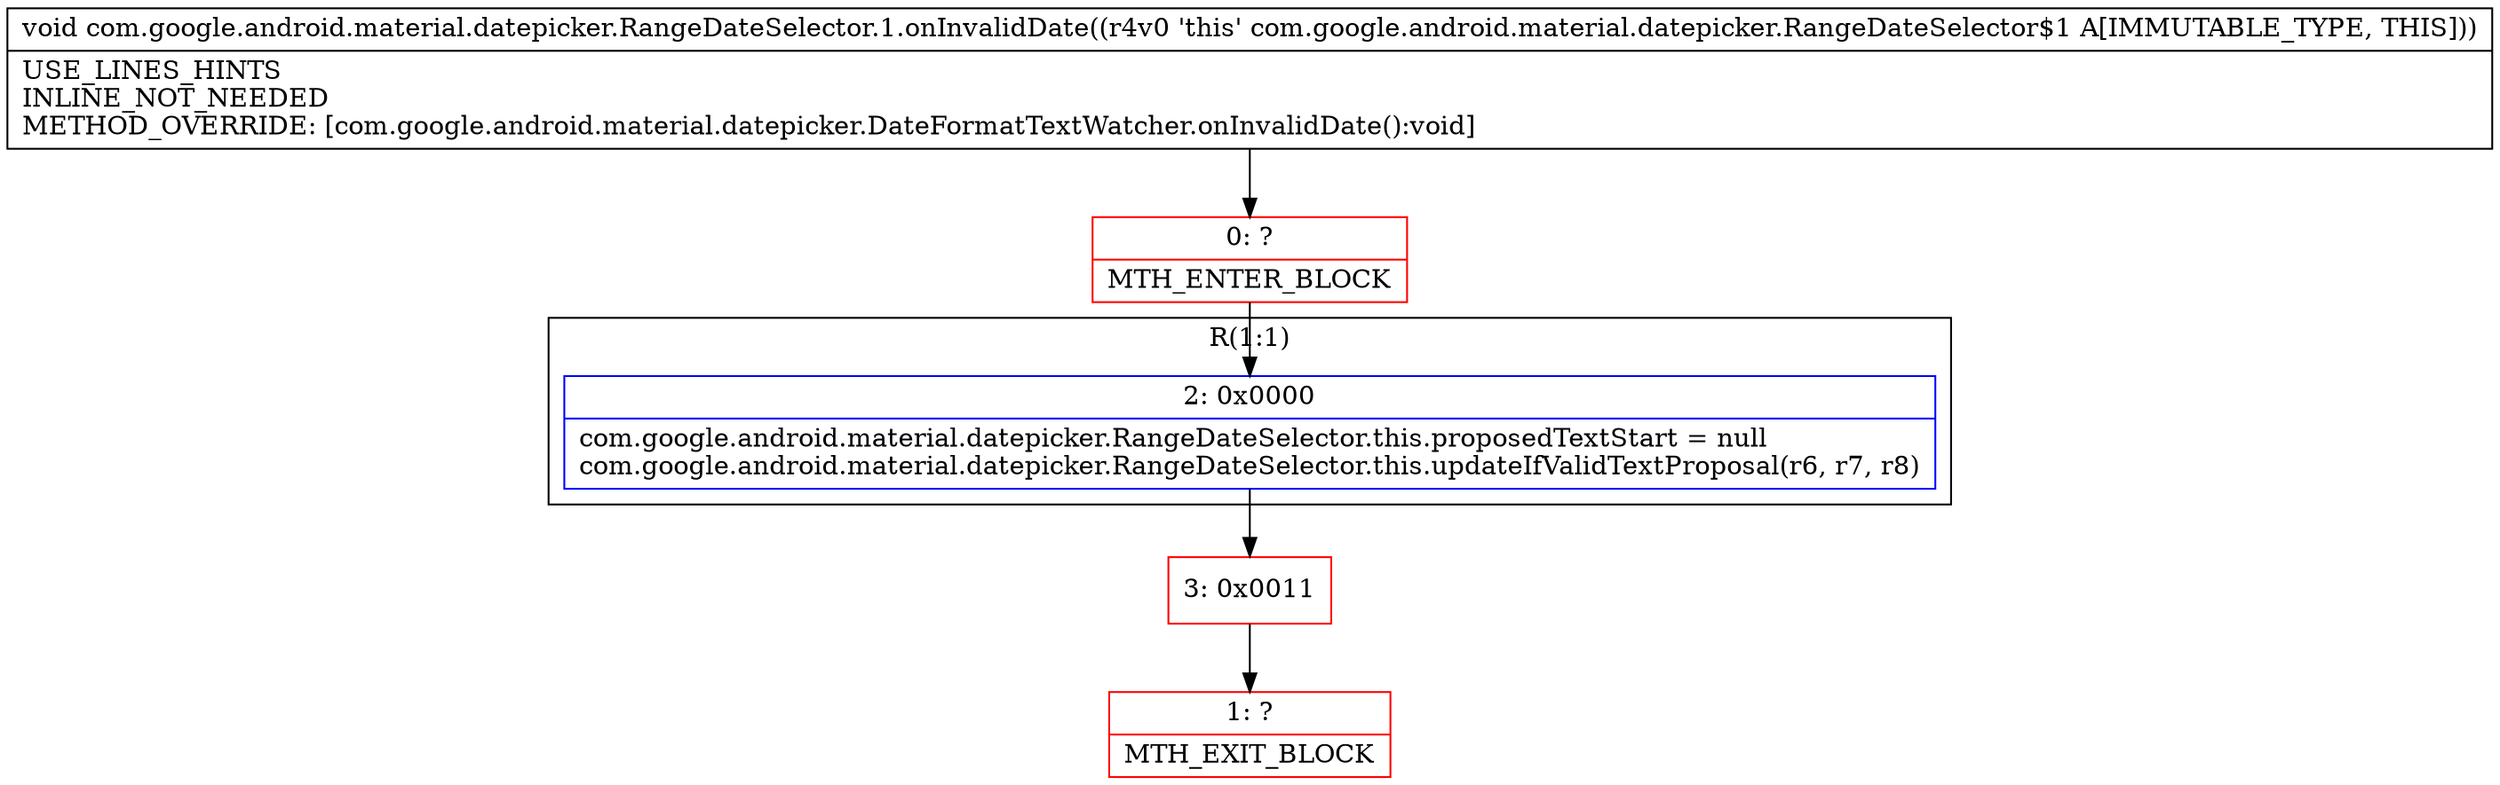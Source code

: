 digraph "CFG forcom.google.android.material.datepicker.RangeDateSelector.1.onInvalidDate()V" {
subgraph cluster_Region_1746791906 {
label = "R(1:1)";
node [shape=record,color=blue];
Node_2 [shape=record,label="{2\:\ 0x0000|com.google.android.material.datepicker.RangeDateSelector.this.proposedTextStart = null\lcom.google.android.material.datepicker.RangeDateSelector.this.updateIfValidTextProposal(r6, r7, r8)\l}"];
}
Node_0 [shape=record,color=red,label="{0\:\ ?|MTH_ENTER_BLOCK\l}"];
Node_3 [shape=record,color=red,label="{3\:\ 0x0011}"];
Node_1 [shape=record,color=red,label="{1\:\ ?|MTH_EXIT_BLOCK\l}"];
MethodNode[shape=record,label="{void com.google.android.material.datepicker.RangeDateSelector.1.onInvalidDate((r4v0 'this' com.google.android.material.datepicker.RangeDateSelector$1 A[IMMUTABLE_TYPE, THIS]))  | USE_LINES_HINTS\lINLINE_NOT_NEEDED\lMETHOD_OVERRIDE: [com.google.android.material.datepicker.DateFormatTextWatcher.onInvalidDate():void]\l}"];
MethodNode -> Node_0;Node_2 -> Node_3;
Node_0 -> Node_2;
Node_3 -> Node_1;
}

